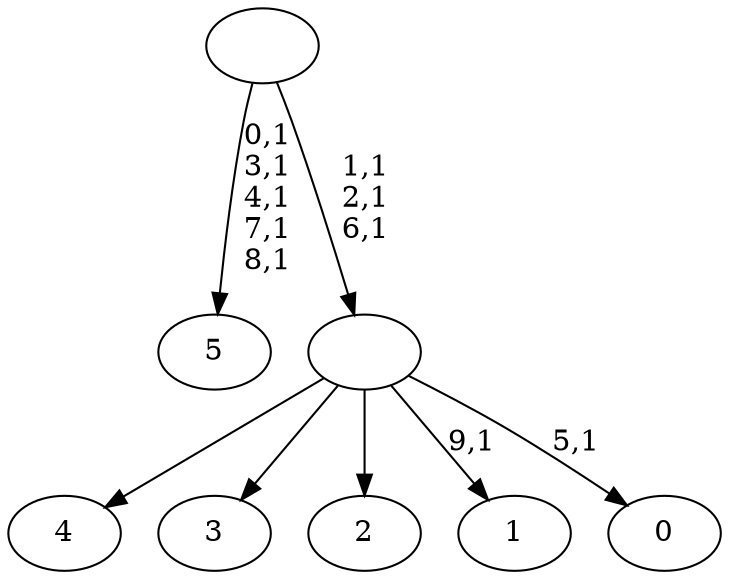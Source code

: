 digraph T {
	16 [label="5"]
	10 [label="4"]
	9 [label="3"]
	8 [label="2"]
	7 [label="1"]
	5 [label="0"]
	3 [label=""]
	0 [label=""]
	3 -> 5 [label="5,1"]
	3 -> 7 [label="9,1"]
	3 -> 10 [label=""]
	3 -> 9 [label=""]
	3 -> 8 [label=""]
	0 -> 3 [label="1,1\n2,1\n6,1"]
	0 -> 16 [label="0,1\n3,1\n4,1\n7,1\n8,1"]
}
